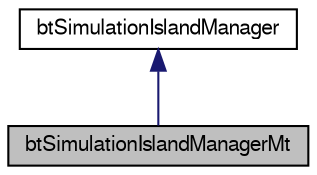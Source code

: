 digraph G
{
  bgcolor="transparent";
  edge [fontname="FreeSans",fontsize=10,labelfontname="FreeSans",labelfontsize=10];
  node [fontname="FreeSans",fontsize=10,shape=record];
  Node1 [label="btSimulationIslandManagerMt",height=0.2,width=0.4,color="black", fillcolor="grey75", style="filled" fontcolor="black"];
  Node2 -> Node1 [dir=back,color="midnightblue",fontsize=10,style="solid"];
  Node2 [label="btSimulationIslandManager",height=0.2,width=0.4,color="black",URL="$classbt_simulation_island_manager.html",tooltip="SimulationIslandManager creates and handles simulation islands, using btUnionFind..."];
}
